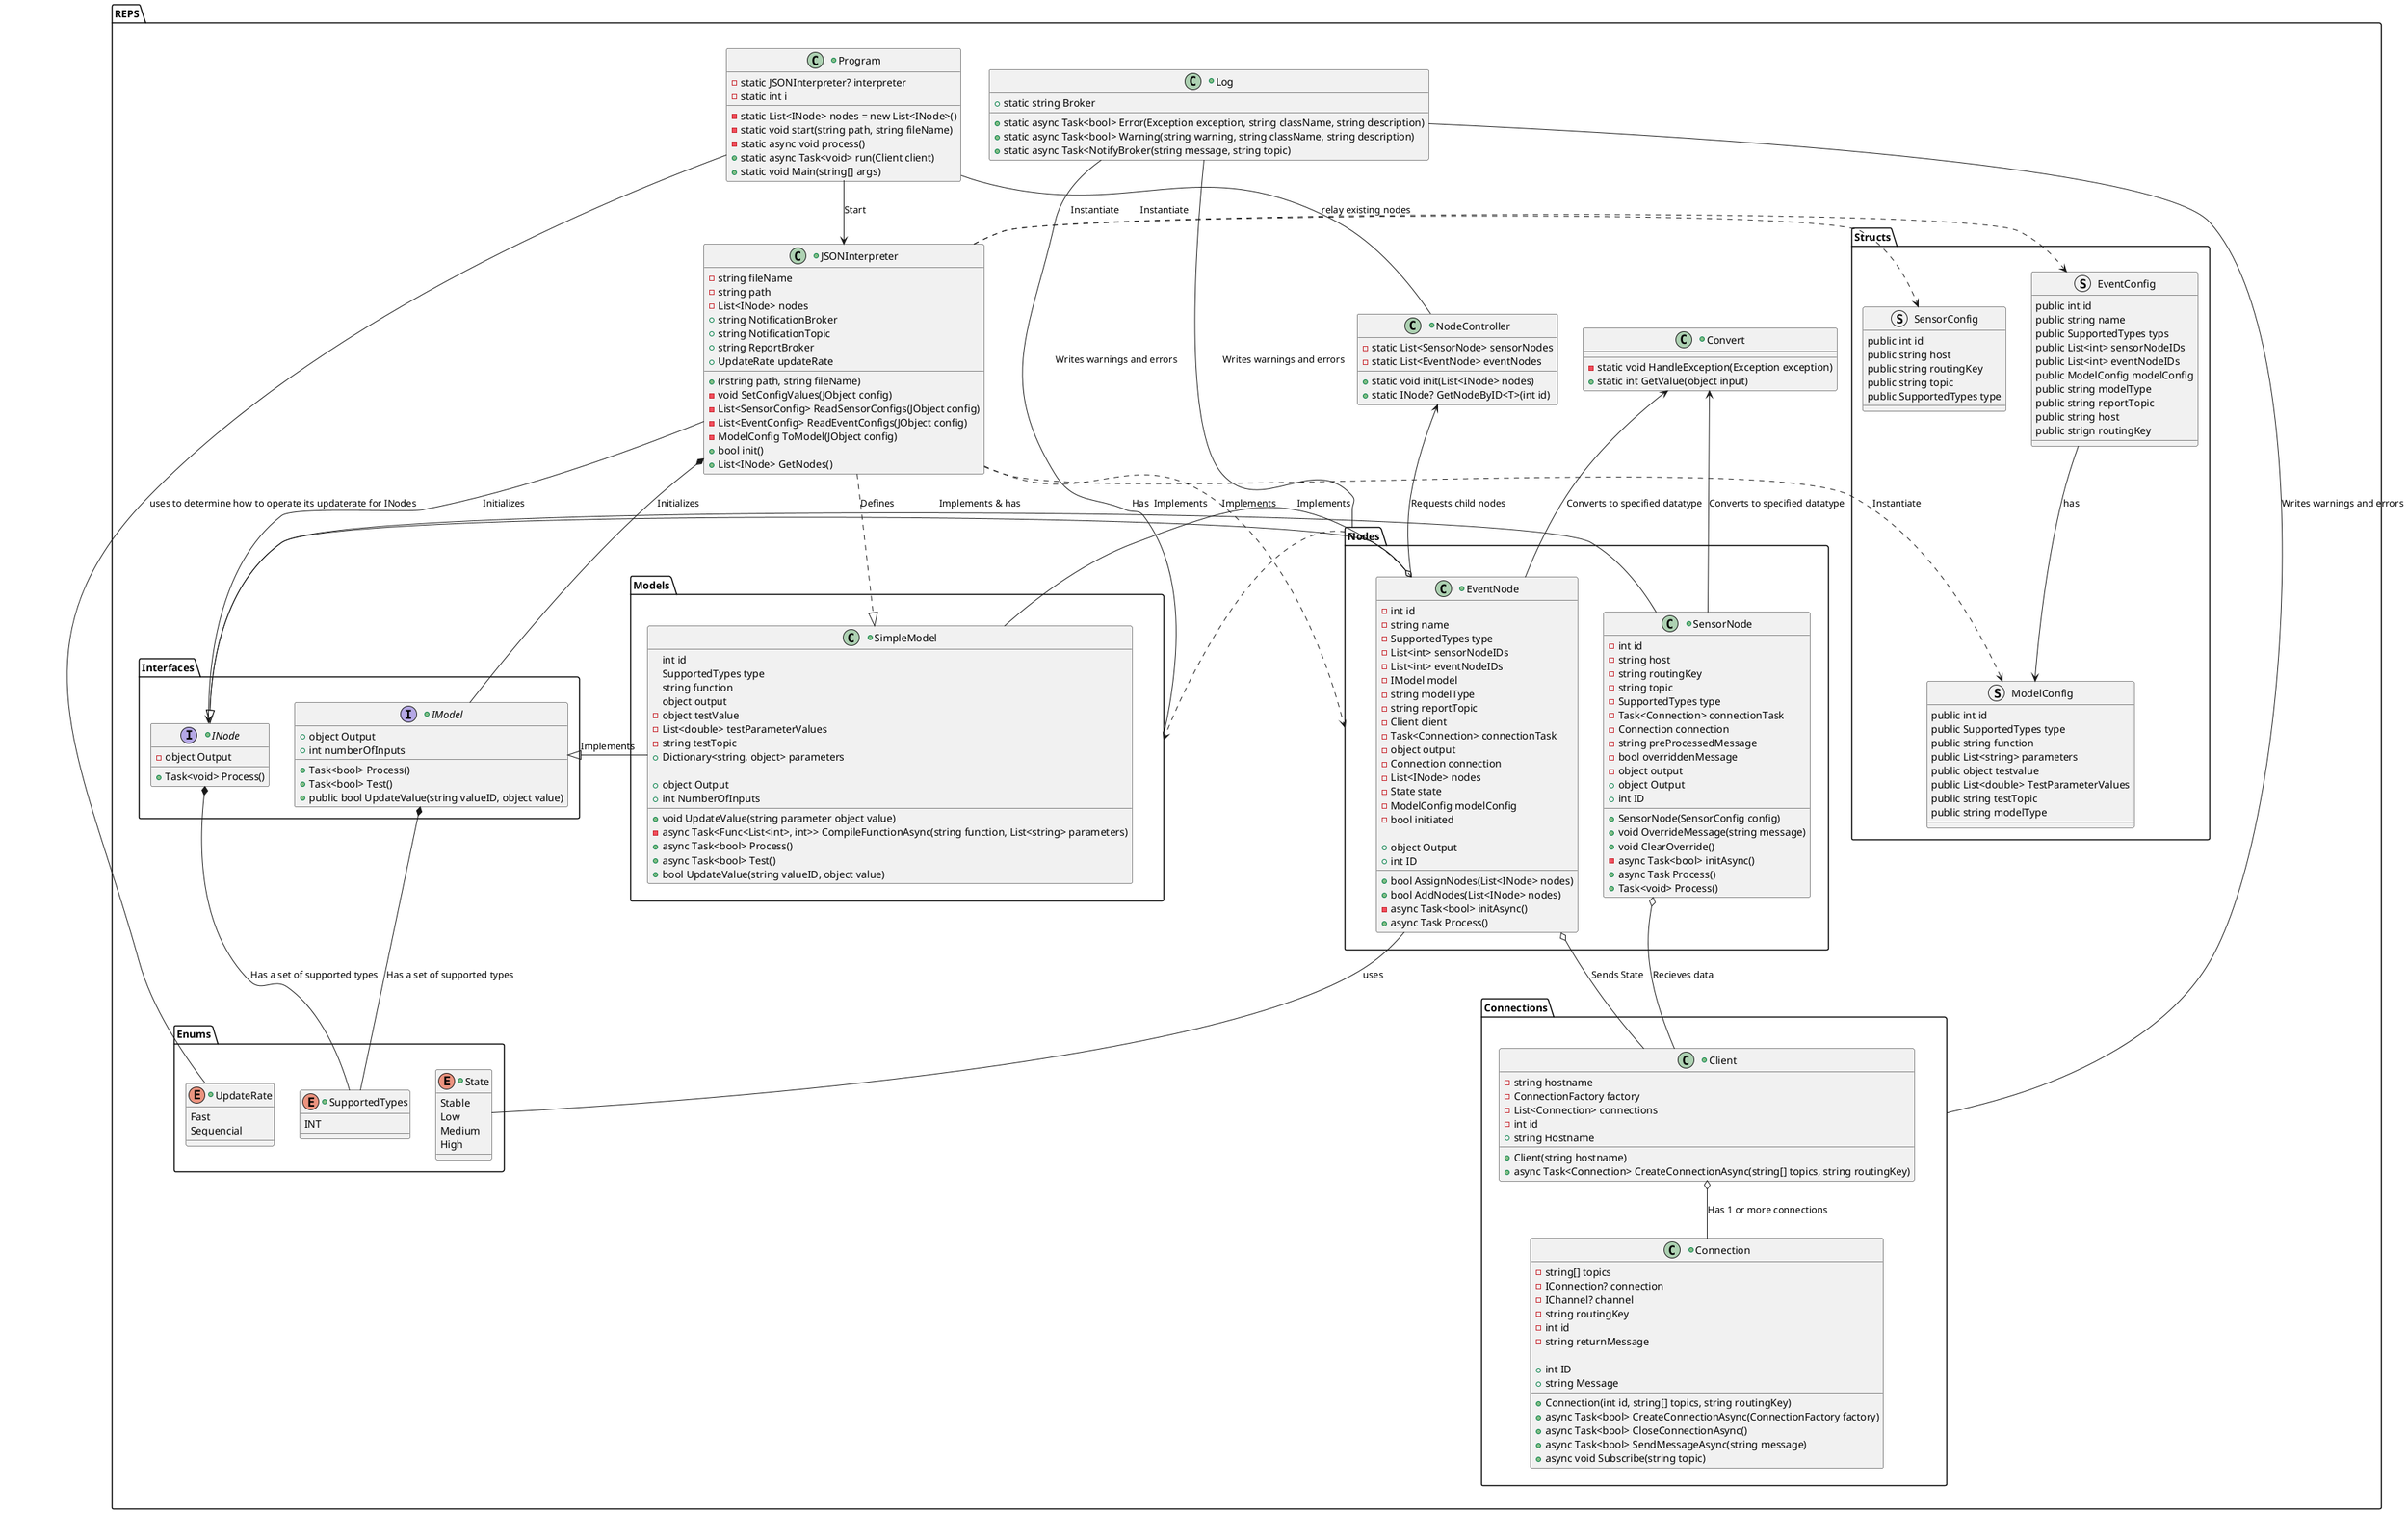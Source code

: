 @startuml

package REPS {
    +class Program{
        - static List<INode> nodes = new List<INode>()
        - static JSONInterpreter? interpreter
        - static int i
        - static void start(string path, string fileName)
        - static async void process()
        + static async Task<void> run(Client client)
        + static void Main(string[] args)
    }

    +class Convert{
        - static void HandleException(Exception exception)
        + static int GetValue(object input)
    }

    package Interfaces {
        +interface INode {
            - object Output
            + Task<void> Process()
        }

        +interface IModel{
            + object Output
            + int numberOfInputs
            + Task<bool> Process()
            + Task<bool> Test()
            + public bool UpdateValue(string valueID, object value)
        }
    }

    package Structs {
        struct EventConfig {
            public int id
            public string name
            public SupportedTypes typs
            public List<int> sensorNodeIDs
            public List<int> eventNodeIDs
            public ModelConfig modelConfig
            public string modelType
            public string reportTopic
            public string host
            public strign routingKey
        }

        struct ModelConfig {
            public int id
            public SupportedTypes type
            public string function
            public List<string> parameters
            public object testvalue
            public List<double> TestParameterValues
            public string testTopic
            public string modelType 
        }

        struct SensorConfig {
            public int id
            public string host
            public string routingKey
            public string topic
            public SupportedTypes type
        }

        EventConfig --> ModelConfig : "has"
    }

    package Enums {
        +enum State {
            Stable
            Low
            Medium
            High
        }

        +enum SupportedTypes{
            INT
        } 

        +enum UpdateRate {
            Fast
            Sequencial
        }
    }

    package Connections{
        +class Client{
            - string hostname
            - ConnectionFactory factory
            - List<Connection> connections
            - int id
            + Client(string hostname)
            + string Hostname
            + async Task<Connection> CreateConnectionAsync(string[] topics, string routingKey)
        }

        +class Connection{
            - string[] topics
            - IConnection? connection
            - IChannel? channel
            - string routingKey
            - int id
            - string returnMessage

            + Connection(int id, string[] topics, string routingKey)
            + int ID
            + string Message
            + async Task<bool> CreateConnectionAsync(ConnectionFactory factory)
            + async Task<bool> CloseConnectionAsync()
            + async Task<bool> SendMessageAsync(string message)
            + async void Subscribe(string topic)
        }
    }

    package Models {
        +class SimpleModel{
            int id
            SupportedTypes type
            string function
            object output
            - object testValue
            - List<double> testParameterValues
            - string testTopic
            + Dictionary<string, object> parameters

            + object Output
            + int NumberOfInputs
            + void UpdateValue(string parameter object value)
            - async Task<Func<List<int>, int>> CompileFunctionAsync(string function, List<string> parameters)
            + async Task<bool> Process()
            + async Task<bool> Test()
            + bool UpdateValue(string valueID, object value)
        }
    }

    package Nodes{
        +class SensorNode {
            - int id
            - string host
            - string routingKey
            - string topic
            - SupportedTypes type
            - Task<Connection> connectionTask
            - Connection connection
            - string preProcessedMessage
            - bool overriddenMessage
            - object output
            + SensorNode(SensorConfig config)
            + void OverrideMessage(string message)
            + void ClearOverride()
            + object Output
            + int ID
            - async Task<bool> initAsync()
            + async Task Process()
            + Task<void> Process()
        }

        +class EventNode {
            - int id
            - string name
            - SupportedTypes type
            - List<int> sensorNodeIDs
            - List<int> eventNodeIDs
            - IModel model
            - string modelType
            - string reportTopic
            - Client client
            - Task<Connection> connectionTask
            - object output
            - Connection connection
            - List<INode> nodes
            - State state
            - ModelConfig modelConfig
            - bool initiated

            + object Output
            + int ID
            + bool AssignNodes(List<INode> nodes)
            + bool AddNodes(List<INode> nodes)
            - async Task<bool> initAsync()
            + async Task Process()
        }
    }

    +class JSONInterpreter {
        - string fileName
        - string path
        - List<INode> nodes
        + string NotificationBroker
        + string NotificationTopic
        + string ReportBroker
        + UpdateRate updateRate

        + (rstring path, string fileName)
        - void SetConfigValues(JObject config)
        - List<SensorConfig> ReadSensorConfigs(JObject config)
        - List<EventConfig> ReadEventConfigs(JObject config)
        - ModelConfig ToModel(JObject config)
        + bool init()
        + List<INode> GetNodes()
    }

    +class Log{
        + static string Broker
        + static async Task<bool> Error(Exception exception, string className, string description)
        + static async Task<bool> Warning(string warning, string className, string description)
        + static async Task<NotifyBroker(string message, string topic)
    }

    +class NodeController{
        - static List<SensorNode> sensorNodes
        - static List<EventNode> eventNodes

        + static void init(List<INode> nodes)
        + static INode? GetNodeByID<T>(int id)
    }
}

SensorNode -left-|> INode : Implements
JSONInterpreter -right--> INode : Initializes
JSONInterpreter *-down- IModel : Initializes
SimpleModel --|> IModel : Implements
EventNode -- State : uses
JSONInterpreter ..|> SimpleModel : Defines
EventNode o-left- SimpleModel : Has

EventNode -up-> NodeController : Requests child nodes
EventNode o-right--|> INode : Implements & has

Client o-down- Connection : Has 1 or more connections
SensorNode o-down- Client : Recieves data
EventNode o-down- Client : Sends State
SensorNode -up-> Convert : Converts to specified datatype
EventNode -up-> Convert : Converts to specified datatype

Log -down-- Nodes : Writes warnings and errors
Log -down-- Models : Writes warnings and errors
Log -down-- Connections : Writes warnings and errors

JSONInterpreter .down.> Nodes : Implements
EventNode ..> Models : Implements

Program -- NodeController : relay existing nodes
Program --> JSONInterpreter : Start
Program -- UpdateRate : uses to determine how to operate its updaterate for INodes

JSONInterpreter .right.> SensorConfig : Instantiate
JSONInterpreter .right.> EventConfig : Instantiate
JSONInterpreter .right.> ModelConfig : Instantiate

INode *-- SupportedTypes : Has a set of supported types
IModel *-- SupportedTypes : Has a set of supported types

@enduml